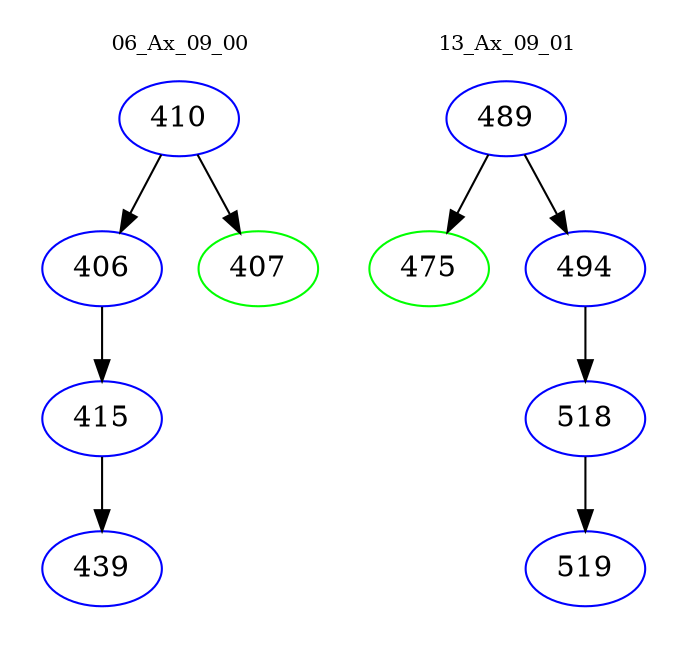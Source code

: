digraph{
subgraph cluster_0 {
color = white
label = "06_Ax_09_00";
fontsize=10;
T0_410 [label="410", color="blue"]
T0_410 -> T0_406 [color="black"]
T0_406 [label="406", color="blue"]
T0_406 -> T0_415 [color="black"]
T0_415 [label="415", color="blue"]
T0_415 -> T0_439 [color="black"]
T0_439 [label="439", color="blue"]
T0_410 -> T0_407 [color="black"]
T0_407 [label="407", color="green"]
}
subgraph cluster_1 {
color = white
label = "13_Ax_09_01";
fontsize=10;
T1_489 [label="489", color="blue"]
T1_489 -> T1_475 [color="black"]
T1_475 [label="475", color="green"]
T1_489 -> T1_494 [color="black"]
T1_494 [label="494", color="blue"]
T1_494 -> T1_518 [color="black"]
T1_518 [label="518", color="blue"]
T1_518 -> T1_519 [color="black"]
T1_519 [label="519", color="blue"]
}
}
